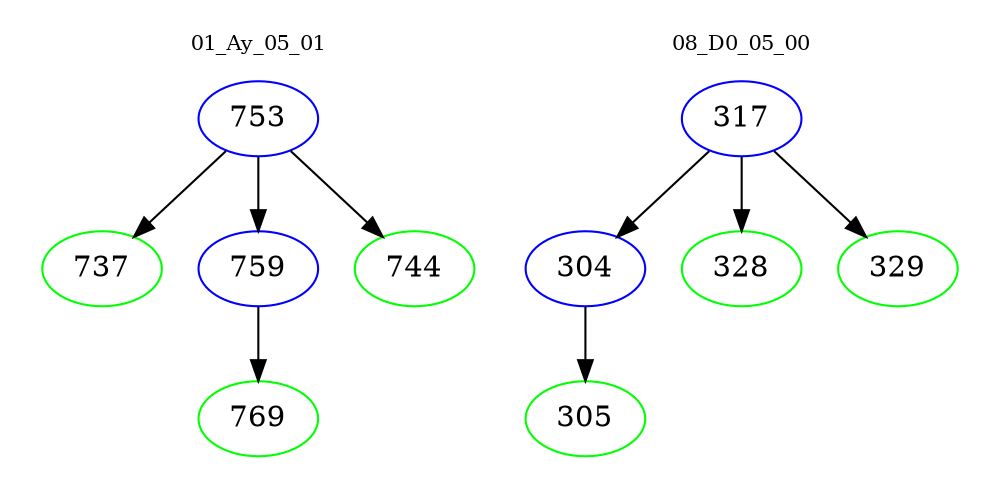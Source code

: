 digraph{
subgraph cluster_0 {
color = white
label = "01_Ay_05_01";
fontsize=10;
T0_753 [label="753", color="blue"]
T0_753 -> T0_737 [color="black"]
T0_737 [label="737", color="green"]
T0_753 -> T0_759 [color="black"]
T0_759 [label="759", color="blue"]
T0_759 -> T0_769 [color="black"]
T0_769 [label="769", color="green"]
T0_753 -> T0_744 [color="black"]
T0_744 [label="744", color="green"]
}
subgraph cluster_1 {
color = white
label = "08_D0_05_00";
fontsize=10;
T1_317 [label="317", color="blue"]
T1_317 -> T1_304 [color="black"]
T1_304 [label="304", color="blue"]
T1_304 -> T1_305 [color="black"]
T1_305 [label="305", color="green"]
T1_317 -> T1_328 [color="black"]
T1_328 [label="328", color="green"]
T1_317 -> T1_329 [color="black"]
T1_329 [label="329", color="green"]
}
}
